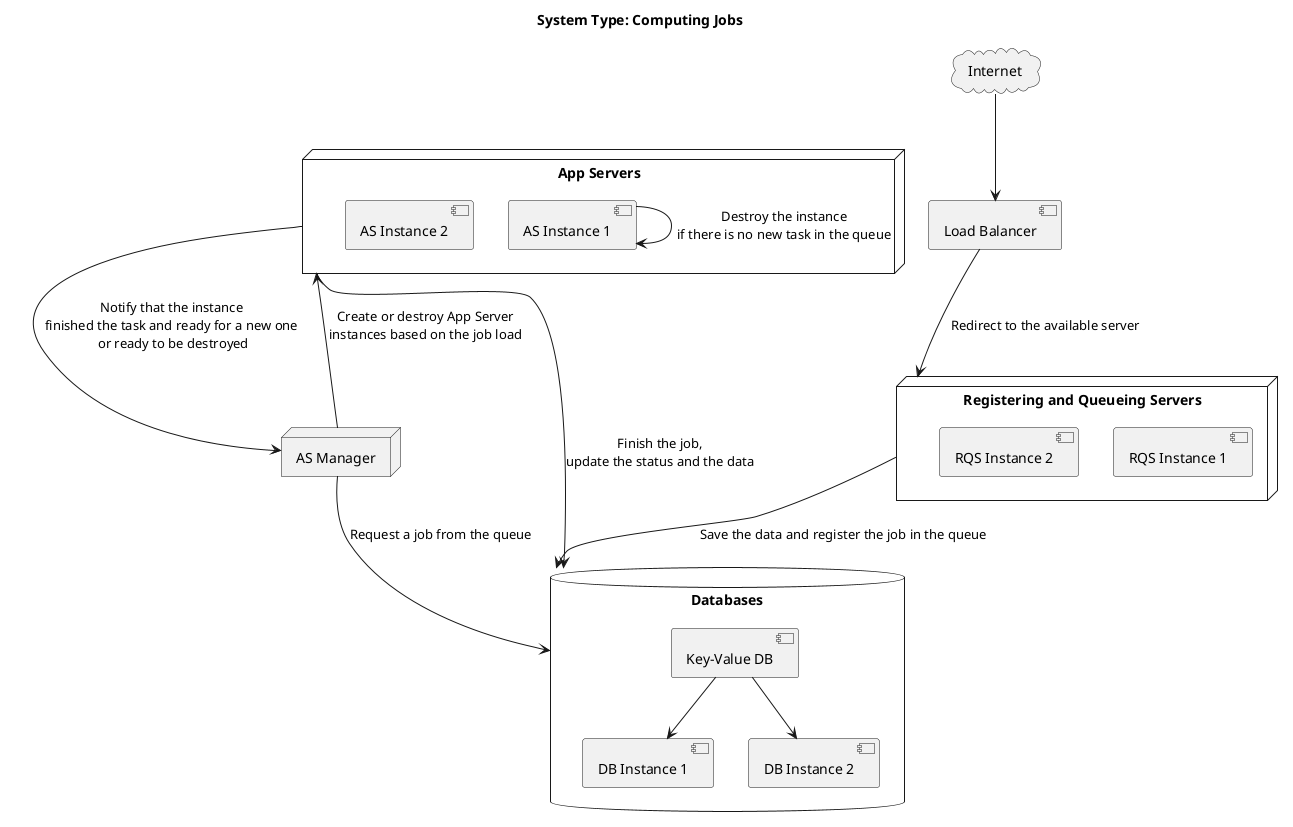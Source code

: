 @startuml
title System Type: Computing Jobs

cloud Internet {
}
[Load Balancer] as LB
node "Registering and Queueing Servers" as Q {
    [RQS Instance 1]
    [RQS Instance 2]
} 
node "App Servers" as AS {
    [AS Instance 1] as AS1
    [AS Instance 2]
} 
node "AS Manager" as ASM
database "Databases" as DB {
    [Key-Value DB] as KV
    [DB Instance 1] as S1
    [DB Instance 2] as S2
}

Internet -down-> LB
LB -down-> Q : Redirect to the available server
Q -down-> DB : Save the data and register the job in the queue
ASM -down-> DB : Request a job from the queue
AS -down-> DB : Finish the job,\nupdate the status and the data
AS -down-> ASM : Notify that the instance\nfinished the task and ready for a new one\n or ready to be destroyed 
ASM -up-> AS: Create or destroy App Server\ninstances based on the job load
AS1 -right-> AS1 : Destroy the instance\nif there is no new task in the queue

KV -down-> S1
KV -down-> S2
@enduml

@startuml 
title System Type: Computing Stream

cloud Internet {
}
[Load Balancer] as LB
node "AS Managing and Queueing Servers" as Q {
    [ASMQS Instance 1]
    [ASMQS Instance 2]
} 
node "App Servers" as AS {
    [AS Instance 1] as AS1
    [AS Instance 2]
} 

database "Databases" as DB {
    [Key-Value DB] as KV
    [DB Instance 1] as S1
    [DB Instance 2] as S2
}
actor "End User" as EU

Internet -down-> LB
LB -down-> Q : Redirect to the available server
Q -down-> AS : Check available server to receive the stream. Create instances in sequence if needed.
AS -down-> DB : Save the processed data while receiving stream
AS -right-> Q: Notify when the stream ends so that the AS is closed down
AS -down-> EU: Stream the final processed data to the client if requested
AS1 -up-> AS1: Stream the final processed data to the next AS if there is a sequence

KV -down-> S1
KV -down-> S2
@enduml

@startuml
title System Type: User Silos

cloud Internet {
}
[Load Balancer] as LB
node "Cache Servers" as CS {
    [CS 1]
    [CS 2]
} 
node "App Servers" as AS {
    [AS Instance 1] as AS1
    [AS Instance 2]
} 

database "Databases" as DB {
    [Key-Value DB] as KV
    [DB Instance 1] as S1
    [DB Instance 2] as S2
}

Internet -down-> LB
LB -down-> CS : Redirect to the available server
CS -up-> LB: Send the result
CS -down-> AS : Retrieve the requested data if not cached and expired
AS -up-> CS: Send the result to the Caching Server to be cached and delivered
AS <-down-> DB

KV -down-> S1
KV -down-> S2
@enduml

@startuml
title System Type: User Silos with Post-Processing
cloud Internet {
}
[Load Balancer] as LB
node "Cache Servers" as CS {
    [CS 1]
    [CS 2]
} 
node "App Servers" as AS {
    [AS Instance 1] as AS1
    [AS Instance 2]
} 
database "Databases" as DB {
    [Key-Value DB] as KV
    [DB Instance 1] as S1
    [DB Instance 2] as S2
}
node "Post Processor Servers" as PP {
    [PPS Instance 1]
    [PPS Instance 2]
}
actor "End User" as EU
Internet -down-> LB
LB -down-> CS : Redirect to the available server
CS -up-> LB : Send the result
CS -down-> AS : Retrieve the requested data\nif not cached and expired
AS -up-> CS: Send the result to the Caching Server\nto be cached and delivered
PP -down-> DB : Request a task from the queue and process it
PP -down-> DB : Save the processed data
PP -down-> EU : Notify the user for the finished task
AS <-down-> DB : Save the Post processing task to the scheduling table
KV -down-> S1
KV -down-> S2
@enduml

@startuml
title System Type: User Networks of Users
actor "End User" as EU
[Load Balancer] as LB
node "Cache Servers" as CS {
    [CS 1]
    [CS 2]
} 
node "App Servers" as AS {
    [AS Instance 1] as AS1
    [AS Instance 2]
} 
database "Databases" as DB {
    [Key-Value DB] as KV
    [DB Instance 1] as S1
    [DB Instance 2] as S2
}
EU -down-> LB
LB -down-> CS : Redirect to the available server
CS -up-> EU : Sending the cached views if the request is loading the view 
CS -down-> AS : Request for the data if the request is an API call
AS -up-> CS: Send the result to the Caching Server to be cached and delivered
CS -up-> EU: Sending the data to the end user to be processed by the device
EU -right-> EU: Process the data in the device and show it to the user
AS <-down-> DB
KV -down-> S1
KV -down-> S2
@enduml
